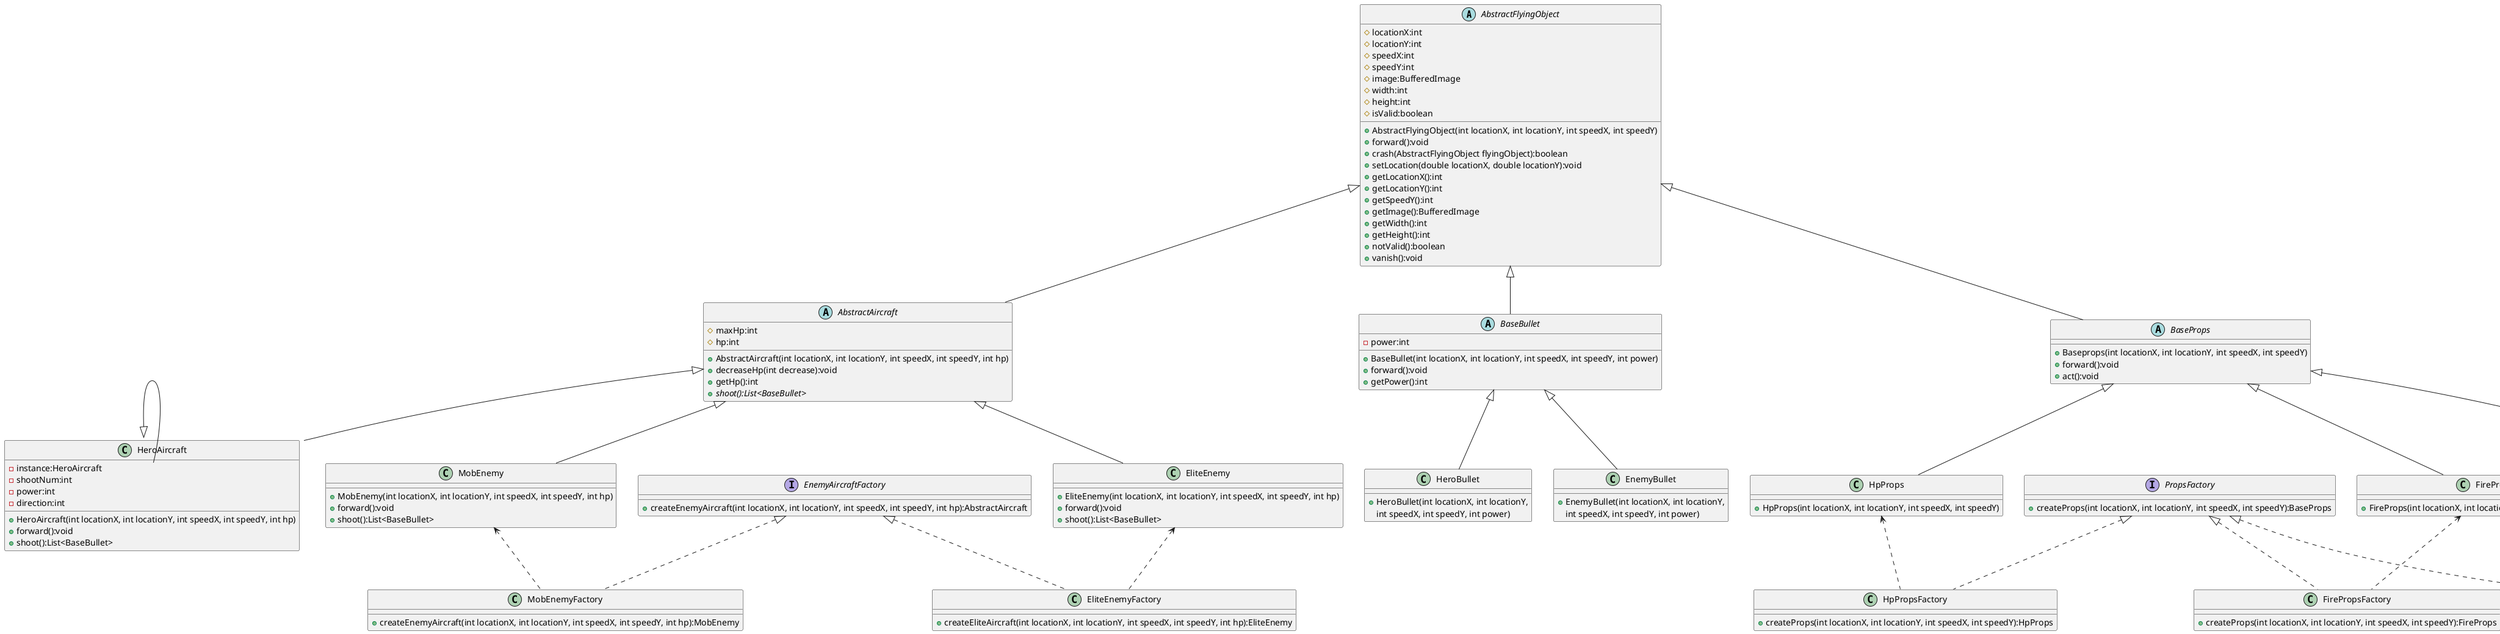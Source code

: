 @startuml
'https://plantuml.com/class-diagram

abstract class AbstractFlyingObject
{
    # locationX:int
    # locationY:int
    # speedX:int
    # speedY:int
    # image:BufferedImage
    # width:int
    # height:int
    # isValid:boolean

    + AbstractFlyingObject(int locationX, int locationY, int speedX, int speedY)
    + forward():void
    + crash(AbstractFlyingObject flyingObject):boolean
    + setLocation(double locationX, double locationY):void
    + getLocationX():int
    + getLocationY():int
    + getSpeedY():int
    + getImage():BufferedImage
    + getWidth():int
    + getHeight():int
    + notValid():boolean
    + vanish():void
}
abstract class AbstractAircraft
{
	# maxHp:int
    # hp:int
    + AbstractAircraft(int locationX, int locationY, int speedX, int speedY, int hp)
    + decreaseHp(int decrease):void
    + getHp():int
    + {abstract} shoot():List<BaseBullet>
 }


class HeroAircraft {
    - instance:HeroAircraft
    - shootNum:int
    - power:int
    - direction:int
    + HeroAircraft(int locationX, int locationY, int speedX, int speedY, int hp)
    + forward():void
    + shoot():List<BaseBullet>
}
HeroAircraft <|-- HeroAircraft::instance
AbstractAircraft <|-- HeroAircraft

class MobEnemy {
    + MobEnemy(int locationX, int locationY, int speedX, int speedY, int hp)
    + forward():void
    + shoot():List<BaseBullet>
}
AbstractAircraft <|-- MobEnemy

class EliteEnemy {
    + EliteEnemy(int locationX, int locationY, int speedX, int speedY, int hp)
    + forward():void
    + shoot():List<BaseBullet>
}
AbstractAircraft <|-- EliteEnemy

abstract class BaseBullet
{
    - power:int
    + BaseBullet(int locationX, int locationY, int speedX, int speedY, int power)
    + forward():void
	+ getPower():int
}

class HeroBullet {
    + HeroBullet(int locationX, int locationY,
     int speedX, int speedY, int power)
}

class EnemyBullet {
    + EnemyBullet(int locationX, int locationY,
     int speedX, int speedY, int power)
}

BaseBullet <|-- HeroBullet
BaseBullet <|-- EnemyBullet

abstract class BaseProps
{
    + Baseprops(int locationX, int locationY, int speedX, int speedY)
    + forward():void
	+ act():void
}

class HpProps{
    + HpProps(int locationX, int locationY, int speedX, int speedY)
}

class FireProps{
    + FireProps(int locationX, int locationY, int speedX, int speedY)
}

class BombProps{
    + BombProps(int locationX, int locationY, int speedX, int speedY)
}

BaseProps <|-- HpProps
BaseProps <|-- FireProps
BaseProps <|-- BombProps

AbstractFlyingObject <|-- AbstractAircraft
AbstractFlyingObject <|-- BaseBullet
AbstractFlyingObject <|-- BaseProps

interface EnemyAircraftFactory{
    + createEnemyAircraft(int locationX, int locationY, int speedX, int speedY, int hp):AbstractAircraft
}

class MobEnemyFactory{
    + createEnemyAircraft(int locationX, int locationY, int speedX, int speedY, int hp):MobEnemy
}

class EliteEnemyFactory{
    + createEliteAircraft(int locationX, int locationY, int speedX, int speedY, int hp):EliteEnemy
}

MobEnemy <.. MobEnemyFactory
EnemyAircraftFactory <|.. MobEnemyFactory
EliteEnemy <.. EliteEnemyFactory
EnemyAircraftFactory <|.. EliteEnemyFactory

interface PropsFactory{
    + createProps(int locationX, int locationY, int speedX, int speedY):BaseProps
}

class HpPropsFactory{
    + createProps(int locationX, int locationY, int speedX, int speedY):HpProps
}

class FirePropsFactory{
    + createProps(int locationX, int locationY, int speedX, int speedY):FireProps
}

class BombPropsFactory{
    + createProps(int locationX, int locationY, int speedX, int speedY):BombProps
}

HpProps <.. HpPropsFactory
PropsFactory <|.. HpPropsFactory

BombProps <.. BombPropsFactory
PropsFactory <|.. BombPropsFactory

FireProps <.. FirePropsFactory
PropsFactory <|.. FirePropsFactory

@enduml